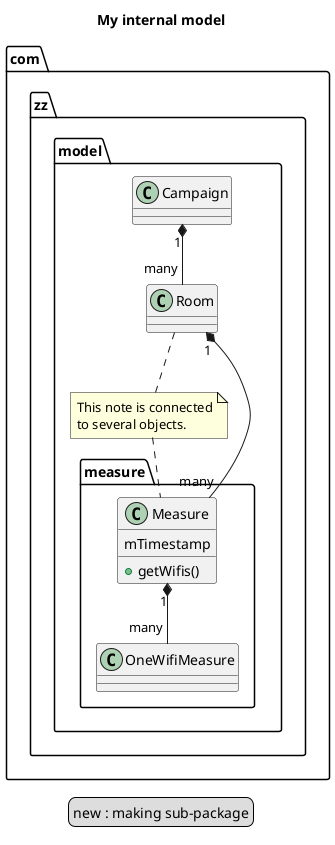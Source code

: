 
@startuml
	title My internal model


	class com.zz.model.Campaign 
	class com.zz.model.Room 
	package com.zz.model.measure {
		class com.zz.model.measure.Measure {
			mTimestamp
			+ getWifis()
		}
		class com.zz.model.measure.OneWifiMeasure
	}

	com.zz.model.Campaign "1" *-- "many" com.zz.model.Room
	com.zz.model.Room "1" *--  "many" com.zz.model.measure.Measure
	com.zz.model.measure.Measure "1" *--  "many" com.zz.model.measure.OneWifiMeasure


	note "This note is connected\nto several objects." as com.zz.model.Note
	com.zz.model.Room .. com.zz.model.Note
	com.zz.model.Note .. com.zz.model.measure.Measure

	legend
		new : making sub-package
	endlegend
@enduml